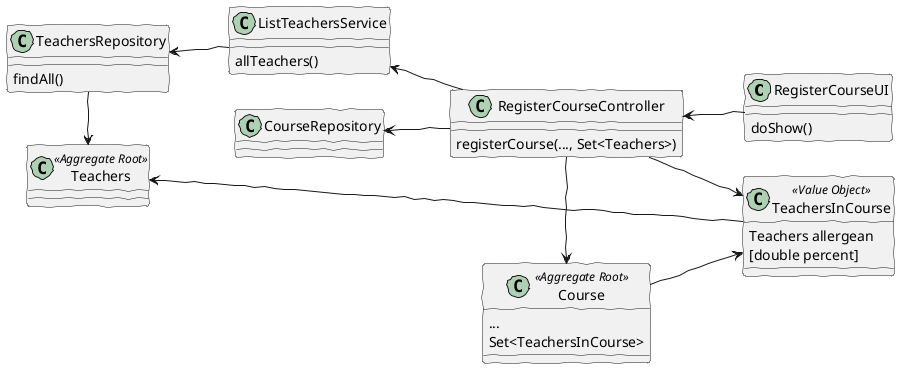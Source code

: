 @startuml
'http://plantuml.com/skinparam.html
skinparam handwritten true
'skinparam monochrome true
skinparam packageStyle rect
skinparam defaultFontName FG Virgil
skinparam shadowing false
left to right direction
class RegisterCourseUI{
    doShow()
}

class RegisterCourseController{
    registerCourse(..., Set<Teachers>)  
}

class ListTeachersService{
    allTeachers()
}

class Teachers <<Aggregate Root>>{
}
class TeachersInCourse <<Value Object>>{
    Teachers allergean
    [double percent]
}
class Course <<Aggregate Root>>{
    ...
    Set<TeachersInCourse>   
}

class TeachersRepository{
    findAll()
}

class CourseRepository{
}

Course -down-> TeachersInCourse
TeachersInCourse -up-> Teachers
RegisterCourseUI -up-> RegisterCourseController
RegisterCourseController -up->ListTeachersService
ListTeachersService -up->TeachersRepository
RegisterCourseController -> Course 
RegisterCourseController -> TeachersInCourse 
 
TeachersRepository->Teachers
RegisterCourseController -up-> CourseRepository
@enduml